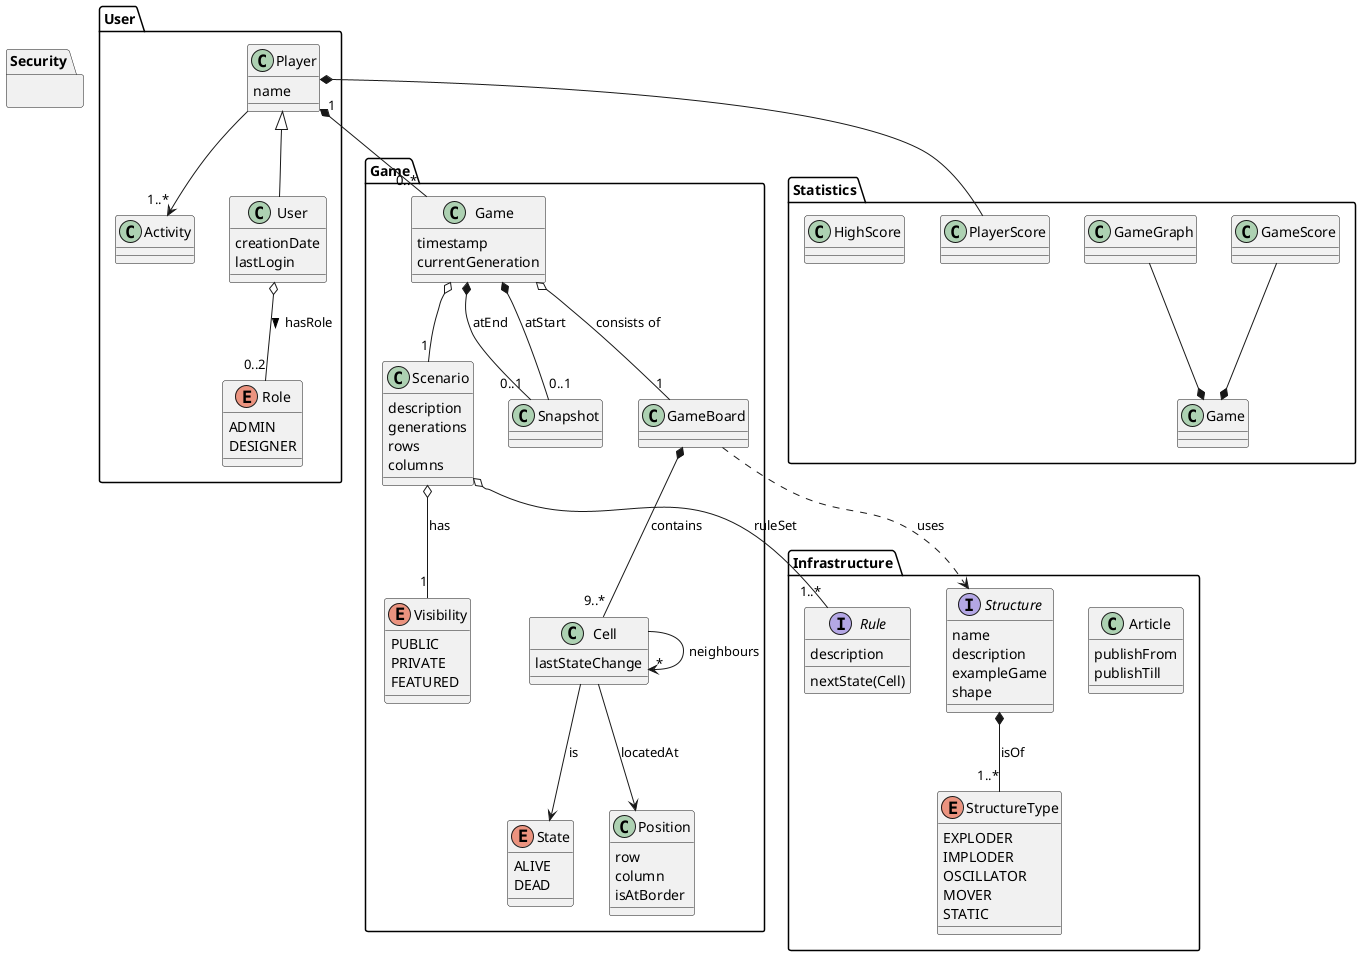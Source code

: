 @startuml

package User{


    class Player {
        name
    }

    class Activity {}
    class User extends Player {
        creationDate
        lastLogin
    }
    enum Role {
        ADMIN
        DESIGNER
    }
    User o-- "0..2" Role : hasRole >
            Player --> "1..*" Activity



}

package Security {}

package Infrastructure {
    class Article {
        publishFrom
        publishTill
    }
    interface Rule {
        description
        nextState(Cell)
    }
    interface Structure{
        name
        description
        exampleGame
        shape
    }
    enum StructureType {
        EXPLODER
        IMPLODER
        OSCILLATOR
        MOVER
        STATIC
    }

    Structure *-- "1..*" StructureType : isOf
}


package Game {
    class Game {
        timestamp
        currentGeneration
    }
    class GameBoard {
    }
    class Cell {
        lastStateChange
    }
    enum State {
      ALIVE
      DEAD
    }
    class Position {
        row
        column
        isAtBorder
    }
    enum Visibility {
      PUBLIC
      PRIVATE
      FEATURED
    }
    class Snapshot {
    }
    class Scenario {
        description
        generations
        rows
        columns
    }

    GameBoard ..> Structure : uses
    GameBoard *-- "9..*" Cell  : contains
    Game o-- "1" Scenario
    Game o-- "1" GameBoard : consists of
    Scenario o-- "1..*" Rule : ruleSet
    Scenario o-- "1" Visibility : has
    Cell --> Position : locatedAt
    Cell --> State : is
    Cell --> "*" Cell : neighbours

    Game *-- "0..1"Snapshot : atStart
    Game *-- "0..1"Snapshot : atEnd
    Player "1" *-- "0..*" Game
}

package Statistics {
    GameScore --* Game
    GameGraph --* Game
    Player *-- PlayerScore
    class HighScore
    class GameGraph

}

@enduml
